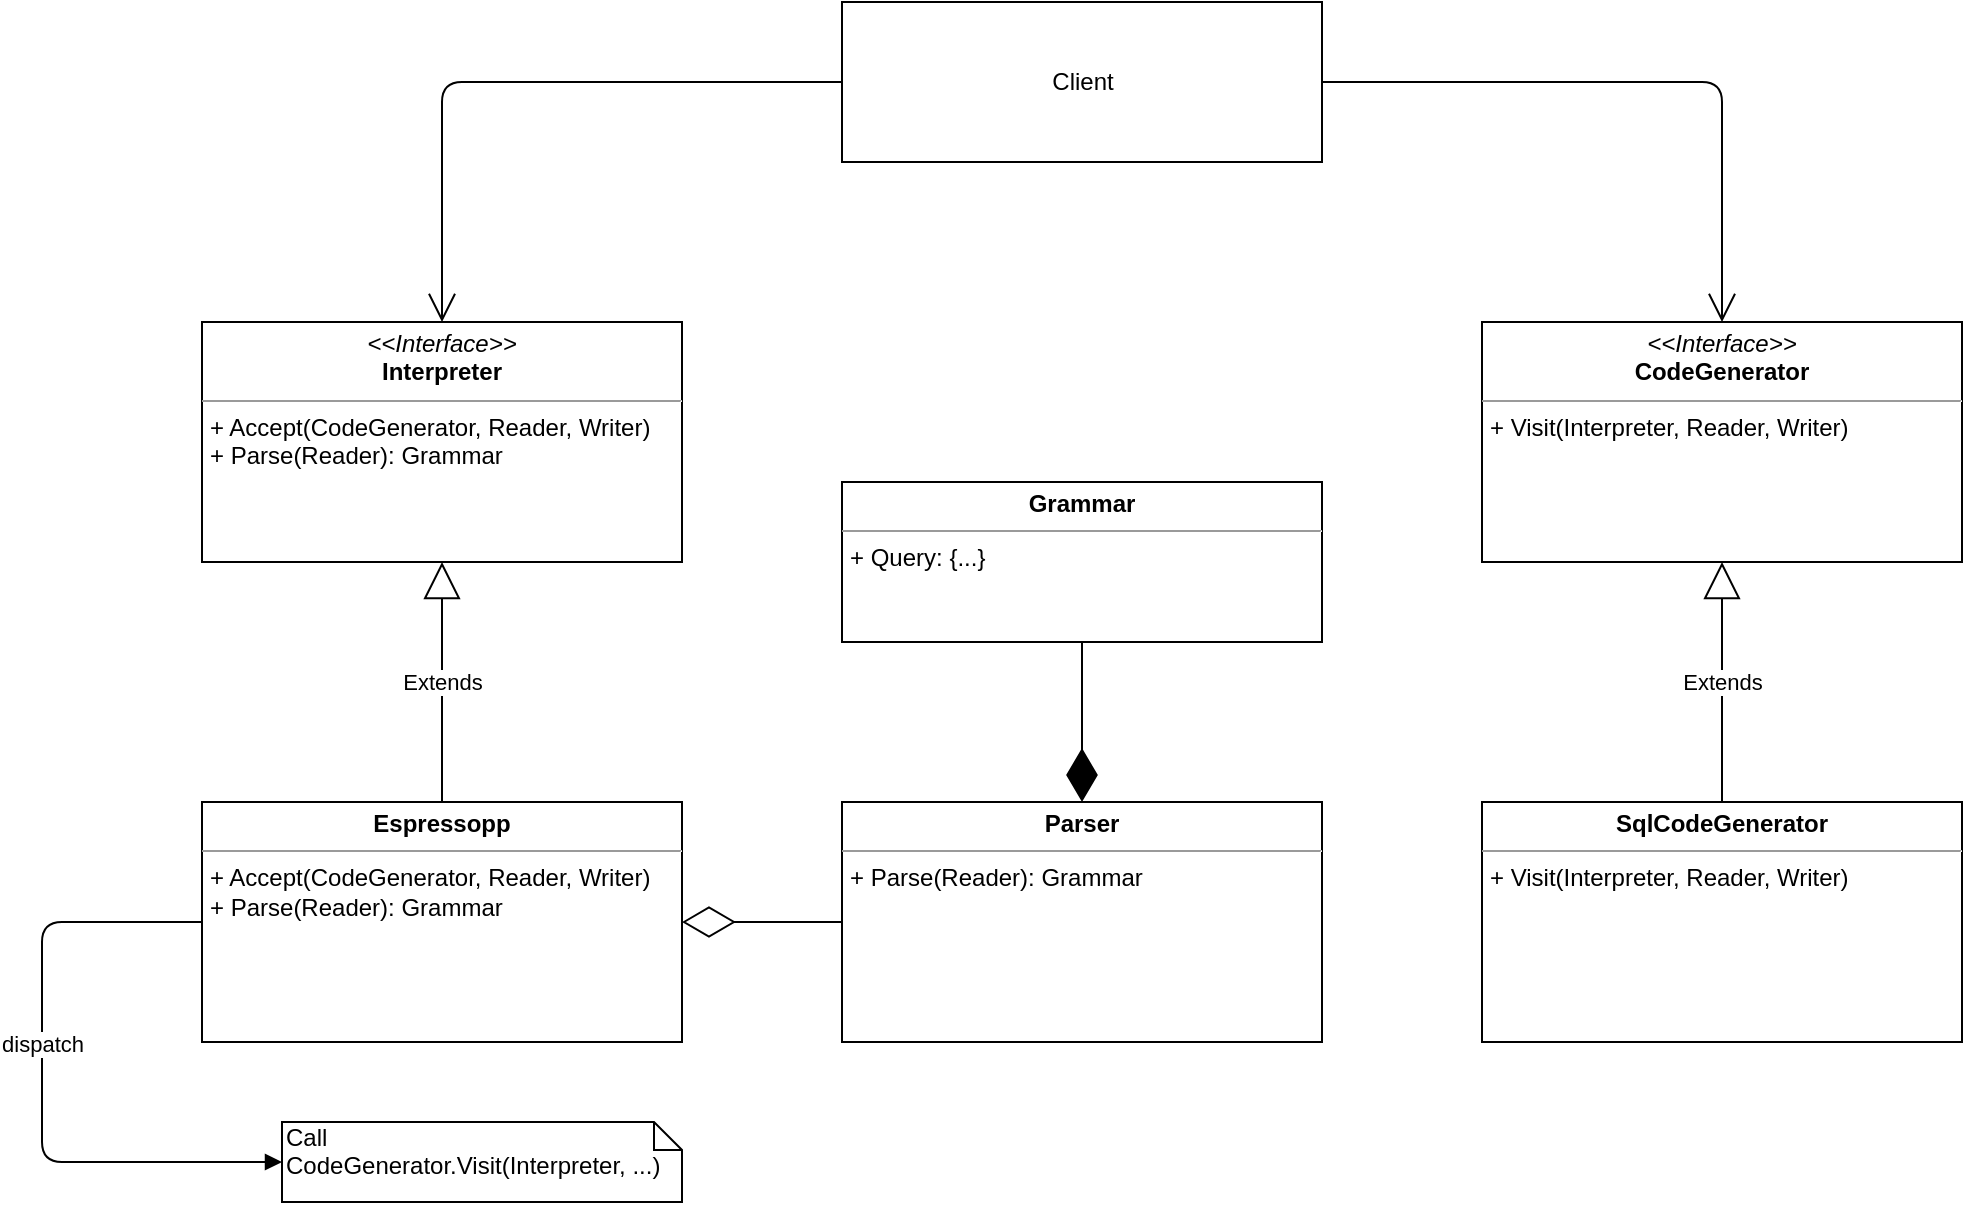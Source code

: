 <mxfile version="12.7.4" type="device"><diagram id="ieoAxCEjGYPZn40uqQjm" name="Page-1"><mxGraphModel dx="1318" dy="1693" grid="1" gridSize="10" guides="1" tooltips="1" connect="1" arrows="1" fold="1" page="1" pageScale="1" pageWidth="827" pageHeight="1169" math="0" shadow="0"><root><mxCell id="0"/><mxCell id="1" parent="0"/><mxCell id="vnLSQjykQ-phHHVfYLl5-5" value="Client" style="html=1;" parent="1" vertex="1"><mxGeometry x="480" y="-1120" width="240" height="80" as="geometry"/></mxCell><mxCell id="vnLSQjykQ-phHHVfYLl5-7" value="&lt;p style=&quot;margin: 0px ; margin-top: 4px ; text-align: center&quot;&gt;&lt;i&gt;&amp;lt;&amp;lt;Interface&amp;gt;&amp;gt;&lt;/i&gt;&lt;br&gt;&lt;b&gt;CodeGenerator&lt;/b&gt;&lt;/p&gt;&lt;hr size=&quot;1&quot;&gt;&lt;p style=&quot;margin: 0px ; margin-left: 4px&quot;&gt;+ Visit&lt;span&gt;(Interpreter, Reader, Writer)&lt;/span&gt;&lt;/p&gt;" style="verticalAlign=top;align=left;overflow=fill;fontSize=12;fontFamily=Helvetica;html=1;" parent="1" vertex="1"><mxGeometry x="800" y="-960" width="240" height="120" as="geometry"/></mxCell><mxCell id="vnLSQjykQ-phHHVfYLl5-8" value="&lt;p style=&quot;margin: 0px ; margin-top: 4px ; text-align: center&quot;&gt;&lt;i&gt;&amp;lt;&amp;lt;Interface&amp;gt;&amp;gt;&lt;/i&gt;&lt;br&gt;&lt;b&gt;Interpreter&lt;/b&gt;&lt;/p&gt;&lt;hr size=&quot;1&quot;&gt;&lt;p style=&quot;margin: 0px ; margin-left: 4px&quot;&gt;+ Accept(CodeGenerator, Reader, Writer)&lt;br&gt;&lt;/p&gt;&lt;p style=&quot;margin: 0px ; margin-left: 4px&quot;&gt;+ Parse(Reader): Grammar&lt;/p&gt;" style="verticalAlign=top;align=left;overflow=fill;fontSize=12;fontFamily=Helvetica;html=1;" parent="1" vertex="1"><mxGeometry x="160" y="-960" width="240" height="120" as="geometry"/></mxCell><mxCell id="vnLSQjykQ-phHHVfYLl5-10" value="&lt;p style=&quot;margin: 0px ; margin-top: 4px ; text-align: center&quot;&gt;&lt;b&gt;SqlCodeGenerator&lt;/b&gt;&lt;/p&gt;&lt;hr size=&quot;1&quot;&gt;&lt;p style=&quot;margin: 0px ; margin-left: 4px&quot;&gt;&lt;/p&gt;&lt;p style=&quot;margin: 0px ; margin-left: 4px&quot;&gt;+ Visit(Interpreter, Reader, Writer)&lt;br&gt;&lt;/p&gt;&lt;p style=&quot;margin: 0px ; margin-left: 4px&quot;&gt;&lt;br&gt;&lt;/p&gt;" style="verticalAlign=top;align=left;overflow=fill;fontSize=12;fontFamily=Helvetica;html=1;" parent="1" vertex="1"><mxGeometry x="800" y="-720" width="240" height="120" as="geometry"/></mxCell><mxCell id="vnLSQjykQ-phHHVfYLl5-11" value="Extends" style="endArrow=block;endSize=16;endFill=0;html=1;exitX=0.5;exitY=0;exitDx=0;exitDy=0;" parent="1" source="vnLSQjykQ-phHHVfYLl5-10" target="vnLSQjykQ-phHHVfYLl5-7" edge="1"><mxGeometry width="160" relative="1" as="geometry"><mxPoint x="120" y="-570" as="sourcePoint"/><mxPoint x="280" y="-570" as="targetPoint"/></mxGeometry></mxCell><mxCell id="vnLSQjykQ-phHHVfYLl5-13" value="&lt;p style=&quot;margin: 0px ; margin-top: 4px ; text-align: center&quot;&gt;&lt;b&gt;Espressopp&lt;/b&gt;&lt;/p&gt;&lt;hr size=&quot;1&quot;&gt;&lt;p style=&quot;margin: 0px ; margin-left: 4px&quot;&gt;&lt;/p&gt;&lt;p style=&quot;margin: 0px ; margin-left: 4px&quot;&gt;+ Accept(CodeGenerator, Reader, Writer)&lt;/p&gt;&lt;p style=&quot;margin: 0px ; margin-left: 4px&quot;&gt;+ Parse(Reader): Grammar&lt;/p&gt;" style="verticalAlign=top;align=left;overflow=fill;fontSize=12;fontFamily=Helvetica;html=1;" parent="1" vertex="1"><mxGeometry x="160" y="-720" width="240" height="120" as="geometry"/></mxCell><mxCell id="vnLSQjykQ-phHHVfYLl5-15" value="Extends" style="endArrow=block;endSize=16;endFill=0;html=1;entryX=0.5;entryY=1;entryDx=0;entryDy=0;exitX=0.5;exitY=0;exitDx=0;exitDy=0;" parent="1" source="vnLSQjykQ-phHHVfYLl5-13" target="vnLSQjykQ-phHHVfYLl5-8" edge="1"><mxGeometry width="160" relative="1" as="geometry"><mxPoint x="-80" y="-530" as="sourcePoint"/><mxPoint x="80" y="-530" as="targetPoint"/></mxGeometry></mxCell><mxCell id="vnLSQjykQ-phHHVfYLl5-19" value="Call&lt;br&gt;CodeGenerator.Visit(Interpreter, ...)" style="shape=note;whiteSpace=wrap;html=1;size=14;verticalAlign=top;align=left;spacingTop=-6;" parent="1" vertex="1"><mxGeometry x="200" y="-560" width="200" height="40" as="geometry"/></mxCell><mxCell id="vnLSQjykQ-phHHVfYLl5-28" value="" style="endArrow=open;endFill=1;endSize=12;html=1;exitX=0;exitY=0.5;exitDx=0;exitDy=0;entryX=0.5;entryY=0;entryDx=0;entryDy=0;" parent="1" source="vnLSQjykQ-phHHVfYLl5-5" target="vnLSQjykQ-phHHVfYLl5-8" edge="1"><mxGeometry width="160" relative="1" as="geometry"><mxPoint x="-80" y="-380" as="sourcePoint"/><mxPoint x="80" y="-380" as="targetPoint"/><Array as="points"><mxPoint x="280" y="-1080"/></Array></mxGeometry></mxCell><mxCell id="vnLSQjykQ-phHHVfYLl5-29" value="" style="endArrow=open;endFill=1;endSize=12;html=1;exitX=1;exitY=0.5;exitDx=0;exitDy=0;entryX=0.5;entryY=0;entryDx=0;entryDy=0;" parent="1" source="vnLSQjykQ-phHHVfYLl5-5" target="vnLSQjykQ-phHHVfYLl5-7" edge="1"><mxGeometry width="160" relative="1" as="geometry"><mxPoint x="400" y="-1010" as="sourcePoint"/><mxPoint x="230" y="-890" as="targetPoint"/><Array as="points"><mxPoint x="920" y="-1080"/></Array></mxGeometry></mxCell><mxCell id="vnLSQjykQ-phHHVfYLl5-31" value="dispatch" style="html=1;verticalAlign=bottom;endArrow=block;exitX=0;exitY=0.5;exitDx=0;exitDy=0;entryX=0;entryY=0.5;entryDx=0;entryDy=0;entryPerimeter=0;" parent="1" source="vnLSQjykQ-phHHVfYLl5-13" target="vnLSQjykQ-phHHVfYLl5-19" edge="1"><mxGeometry x="-0.062" width="80" relative="1" as="geometry"><mxPoint x="40" y="-530" as="sourcePoint"/><mxPoint x="110" y="-450" as="targetPoint"/><Array as="points"><mxPoint x="80" y="-660"/><mxPoint x="80" y="-540"/></Array><mxPoint as="offset"/></mxGeometry></mxCell><mxCell id="vnLSQjykQ-phHHVfYLl5-32" value="&lt;p style=&quot;margin: 0px ; margin-top: 4px ; text-align: center&quot;&gt;&lt;b&gt;Parser&lt;/b&gt;&lt;/p&gt;&lt;hr size=&quot;1&quot;&gt;&lt;p style=&quot;margin: 0px ; margin-left: 4px&quot;&gt;&lt;/p&gt;&lt;p style=&quot;margin: 0px ; margin-left: 4px&quot;&gt;+ Parse(Reader): Grammar&lt;br&gt;&lt;/p&gt;" style="verticalAlign=top;align=left;overflow=fill;fontSize=12;fontFamily=Helvetica;html=1;" parent="1" vertex="1"><mxGeometry x="480" y="-720" width="240" height="120" as="geometry"/></mxCell><mxCell id="vnLSQjykQ-phHHVfYLl5-37" value="" style="endArrow=diamondThin;endFill=0;endSize=24;html=1;exitX=0;exitY=0.5;exitDx=0;exitDy=0;entryX=1;entryY=0.5;entryDx=0;entryDy=0;" parent="1" source="vnLSQjykQ-phHHVfYLl5-32" target="vnLSQjykQ-phHHVfYLl5-13" edge="1"><mxGeometry width="160" relative="1" as="geometry"><mxPoint x="90" y="-540" as="sourcePoint"/><mxPoint x="1030" y="-560" as="targetPoint"/></mxGeometry></mxCell><mxCell id="vnLSQjykQ-phHHVfYLl5-45" value="&lt;p style=&quot;margin: 0px ; margin-top: 4px ; text-align: center&quot;&gt;&lt;b&gt;Grammar&lt;/b&gt;&lt;/p&gt;&lt;hr size=&quot;1&quot;&gt;&lt;p style=&quot;margin: 0px ; margin-left: 4px&quot;&gt;+ Query: {...}&lt;/p&gt;" style="verticalAlign=top;align=left;overflow=fill;fontSize=12;fontFamily=Helvetica;html=1;" parent="1" vertex="1"><mxGeometry x="480" y="-880" width="240" height="80" as="geometry"/></mxCell><mxCell id="vnLSQjykQ-phHHVfYLl5-46" value="" style="endArrow=diamondThin;endFill=1;endSize=24;html=1;exitX=0.5;exitY=1;exitDx=0;exitDy=0;" parent="1" source="vnLSQjykQ-phHHVfYLl5-45" target="vnLSQjykQ-phHHVfYLl5-32" edge="1"><mxGeometry width="160" relative="1" as="geometry"><mxPoint x="60" y="-490" as="sourcePoint"/><mxPoint x="220" y="-490" as="targetPoint"/></mxGeometry></mxCell></root></mxGraphModel></diagram></mxfile>